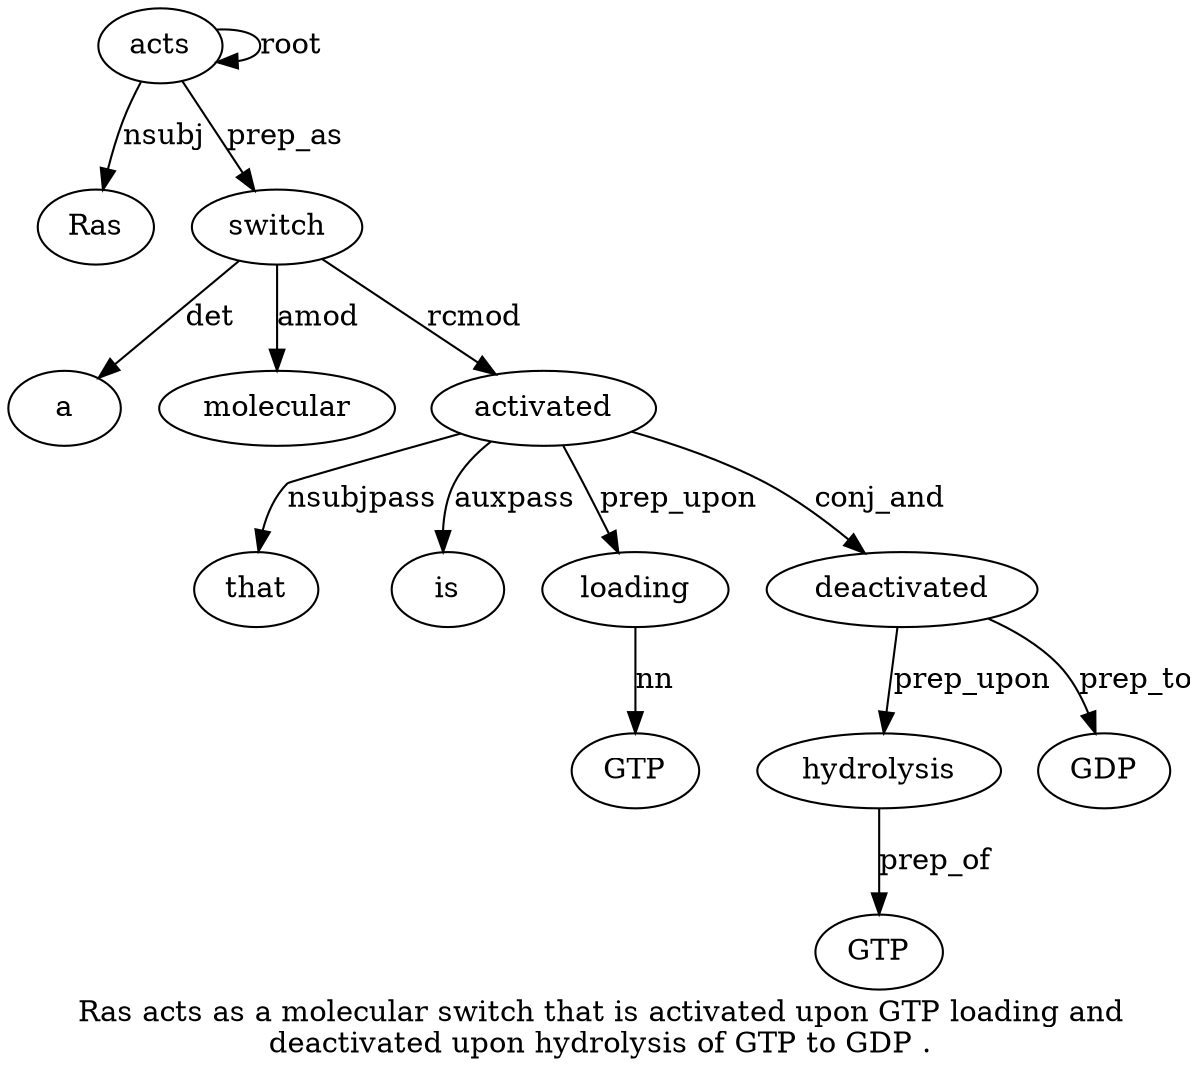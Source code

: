 digraph "Ras acts as a molecular switch that is activated upon GTP loading and deactivated upon hydrolysis of GTP to GDP ." {
label="Ras acts as a molecular switch that is activated upon GTP loading and
deactivated upon hydrolysis of GTP to GDP .";
acts2 [style=filled, fillcolor=white, label=acts];
Ras1 [style=filled, fillcolor=white, label=Ras];
acts2 -> Ras1  [label=nsubj];
acts2 -> acts2  [label=root];
switch6 [style=filled, fillcolor=white, label=switch];
a4 [style=filled, fillcolor=white, label=a];
switch6 -> a4  [label=det];
molecular5 [style=filled, fillcolor=white, label=molecular];
switch6 -> molecular5  [label=amod];
acts2 -> switch6  [label=prep_as];
activated9 [style=filled, fillcolor=white, label=activated];
that7 [style=filled, fillcolor=white, label=that];
activated9 -> that7  [label=nsubjpass];
is8 [style=filled, fillcolor=white, label=is];
activated9 -> is8  [label=auxpass];
switch6 -> activated9  [label=rcmod];
loading12 [style=filled, fillcolor=white, label=loading];
GTP11 [style=filled, fillcolor=white, label=GTP];
loading12 -> GTP11  [label=nn];
activated9 -> loading12  [label=prep_upon];
deactivated14 [style=filled, fillcolor=white, label=deactivated];
activated9 -> deactivated14  [label=conj_and];
hydrolysis16 [style=filled, fillcolor=white, label=hydrolysis];
deactivated14 -> hydrolysis16  [label=prep_upon];
GTP18 [style=filled, fillcolor=white, label=GTP];
hydrolysis16 -> GTP18  [label=prep_of];
GDP20 [style=filled, fillcolor=white, label=GDP];
deactivated14 -> GDP20  [label=prep_to];
}
